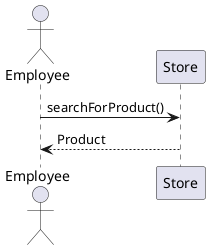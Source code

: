 @startuml search_for_product
actor Employee

Employee -> Store : searchForProduct()
Store --> Employee : Product

@enduml